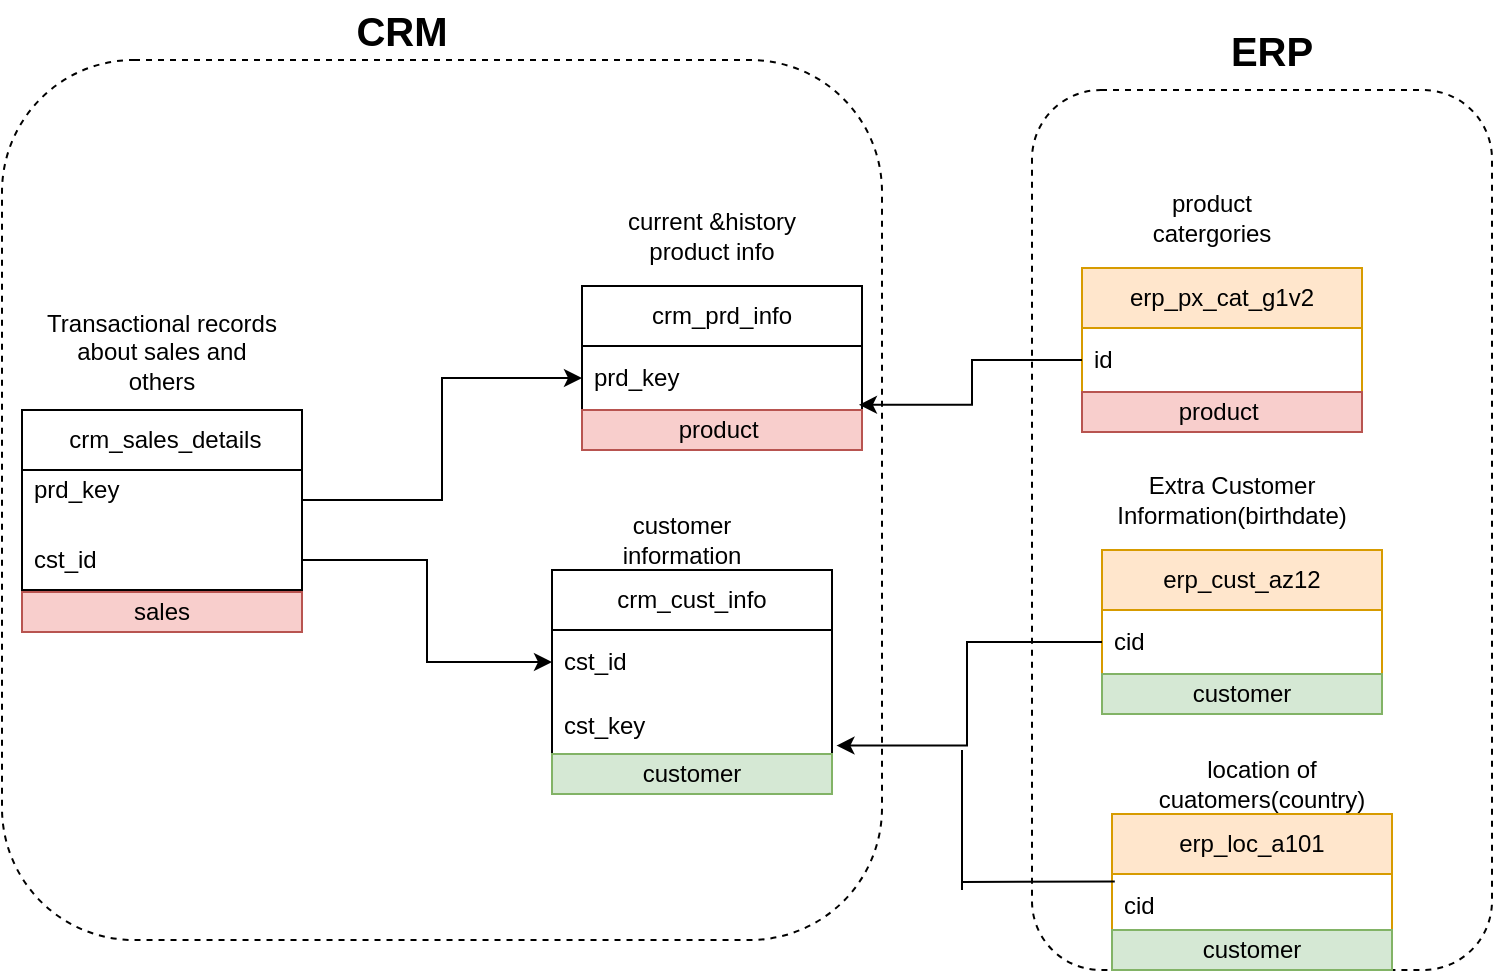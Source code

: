 <mxfile version="27.0.4">
  <diagram name="Page-1" id="ZpU2-6PbXb3Sw0firr_f">
    <mxGraphModel dx="1042" dy="562" grid="1" gridSize="10" guides="1" tooltips="1" connect="1" arrows="1" fold="1" page="1" pageScale="1" pageWidth="850" pageHeight="1100" math="0" shadow="0">
      <root>
        <mxCell id="0" />
        <mxCell id="1" parent="0" />
        <mxCell id="Jr3PD9P-5Dn5Ex43VD1L-1" value="" style="rounded=1;whiteSpace=wrap;html=1;dashed=1;" vertex="1" parent="1">
          <mxGeometry x="595" y="130" width="230" height="440" as="geometry" />
        </mxCell>
        <mxCell id="Jr3PD9P-5Dn5Ex43VD1L-2" value="" style="rounded=1;whiteSpace=wrap;html=1;dashed=1;" vertex="1" parent="1">
          <mxGeometry x="80" y="115" width="440" height="440" as="geometry" />
        </mxCell>
        <mxCell id="Jr3PD9P-5Dn5Ex43VD1L-3" value="&lt;div&gt;&amp;nbsp;crm_cust_info&amp;nbsp;&lt;/div&gt;" style="swimlane;fontStyle=0;childLayout=stackLayout;horizontal=1;startSize=30;horizontalStack=0;resizeParent=1;resizeParentMax=0;resizeLast=0;collapsible=1;marginBottom=0;whiteSpace=wrap;html=1;" vertex="1" parent="1">
          <mxGeometry x="355" y="370" width="140" height="94" as="geometry" />
        </mxCell>
        <mxCell id="Jr3PD9P-5Dn5Ex43VD1L-4" value="cst_id" style="text;strokeColor=none;fillColor=none;align=left;verticalAlign=middle;spacingLeft=4;spacingRight=4;overflow=hidden;points=[[0,0.5],[1,0.5]];portConstraint=eastwest;rotatable=0;whiteSpace=wrap;html=1;" vertex="1" parent="Jr3PD9P-5Dn5Ex43VD1L-3">
          <mxGeometry y="30" width="140" height="32" as="geometry" />
        </mxCell>
        <mxCell id="Jr3PD9P-5Dn5Ex43VD1L-5" value="cst_key" style="text;strokeColor=none;fillColor=none;align=left;verticalAlign=middle;spacingLeft=4;spacingRight=4;overflow=hidden;points=[[0,0.5],[1,0.5]];portConstraint=eastwest;rotatable=0;whiteSpace=wrap;html=1;" vertex="1" parent="Jr3PD9P-5Dn5Ex43VD1L-3">
          <mxGeometry y="62" width="140" height="32" as="geometry" />
        </mxCell>
        <mxCell id="Jr3PD9P-5Dn5Ex43VD1L-6" value="customer information" style="text;html=1;align=center;verticalAlign=middle;whiteSpace=wrap;rounded=0;" vertex="1" parent="1">
          <mxGeometry x="390" y="340" width="60" height="30" as="geometry" />
        </mxCell>
        <mxCell id="Jr3PD9P-5Dn5Ex43VD1L-7" value="current &amp;amp;history product info" style="text;html=1;align=center;verticalAlign=middle;whiteSpace=wrap;rounded=0;" vertex="1" parent="1">
          <mxGeometry x="385" y="188" width="100" height="30" as="geometry" />
        </mxCell>
        <mxCell id="Jr3PD9P-5Dn5Ex43VD1L-8" value="&lt;div&gt;&amp;nbsp;crm_prd_info&amp;nbsp;&lt;/div&gt;" style="swimlane;fontStyle=0;childLayout=stackLayout;horizontal=1;startSize=30;horizontalStack=0;resizeParent=1;resizeParentMax=0;resizeLast=0;collapsible=1;marginBottom=0;whiteSpace=wrap;html=1;" vertex="1" parent="1">
          <mxGeometry x="370" y="228" width="140" height="62" as="geometry">
            <mxRectangle x="370" y="240" width="120" height="30" as="alternateBounds" />
          </mxGeometry>
        </mxCell>
        <mxCell id="Jr3PD9P-5Dn5Ex43VD1L-9" value="prd_key" style="text;strokeColor=none;fillColor=none;align=left;verticalAlign=middle;spacingLeft=4;spacingRight=4;overflow=hidden;points=[[0,0.5],[1,0.5]];portConstraint=eastwest;rotatable=0;whiteSpace=wrap;html=1;" vertex="1" parent="Jr3PD9P-5Dn5Ex43VD1L-8">
          <mxGeometry y="30" width="140" height="32" as="geometry" />
        </mxCell>
        <mxCell id="Jr3PD9P-5Dn5Ex43VD1L-10" value="&lt;div&gt;&amp;nbsp;crm_sales_details&lt;/div&gt;" style="swimlane;fontStyle=0;childLayout=stackLayout;horizontal=1;startSize=30;horizontalStack=0;resizeParent=1;resizeParentMax=0;resizeLast=0;collapsible=1;marginBottom=0;whiteSpace=wrap;html=1;" vertex="1" parent="1">
          <mxGeometry x="90" y="290" width="140" height="90" as="geometry">
            <mxRectangle x="370" y="240" width="120" height="30" as="alternateBounds" />
          </mxGeometry>
        </mxCell>
        <mxCell id="Jr3PD9P-5Dn5Ex43VD1L-11" value="prd_key&lt;div&gt;&lt;br&gt;&lt;/div&gt;" style="text;strokeColor=none;fillColor=none;align=left;verticalAlign=middle;spacingLeft=4;spacingRight=4;overflow=hidden;points=[[0,0.5],[1,0.5]];portConstraint=eastwest;rotatable=0;whiteSpace=wrap;html=1;" vertex="1" parent="Jr3PD9P-5Dn5Ex43VD1L-10">
          <mxGeometry y="30" width="140" height="30" as="geometry" />
        </mxCell>
        <mxCell id="Jr3PD9P-5Dn5Ex43VD1L-12" value="cst_id" style="text;strokeColor=none;fillColor=none;align=left;verticalAlign=middle;spacingLeft=4;spacingRight=4;overflow=hidden;points=[[0,0.5],[1,0.5]];portConstraint=eastwest;rotatable=0;whiteSpace=wrap;html=1;" vertex="1" parent="Jr3PD9P-5Dn5Ex43VD1L-10">
          <mxGeometry y="60" width="140" height="30" as="geometry" />
        </mxCell>
        <mxCell id="Jr3PD9P-5Dn5Ex43VD1L-13" value="Transactional records about sales and others" style="text;html=1;align=center;verticalAlign=middle;whiteSpace=wrap;rounded=0;" vertex="1" parent="1">
          <mxGeometry x="100" y="241" width="120" height="40" as="geometry" />
        </mxCell>
        <mxCell id="Jr3PD9P-5Dn5Ex43VD1L-14" style="edgeStyle=orthogonalEdgeStyle;rounded=0;orthogonalLoop=1;jettySize=auto;html=1;entryX=0;entryY=0.5;entryDx=0;entryDy=0;" edge="1" parent="1" source="Jr3PD9P-5Dn5Ex43VD1L-12" target="Jr3PD9P-5Dn5Ex43VD1L-4">
          <mxGeometry relative="1" as="geometry" />
        </mxCell>
        <mxCell id="Jr3PD9P-5Dn5Ex43VD1L-15" style="edgeStyle=orthogonalEdgeStyle;rounded=0;orthogonalLoop=1;jettySize=auto;html=1;exitX=1;exitY=0.5;exitDx=0;exitDy=0;entryX=0;entryY=0.5;entryDx=0;entryDy=0;" edge="1" parent="1" source="Jr3PD9P-5Dn5Ex43VD1L-11" target="Jr3PD9P-5Dn5Ex43VD1L-9">
          <mxGeometry relative="1" as="geometry" />
        </mxCell>
        <mxCell id="Jr3PD9P-5Dn5Ex43VD1L-16" value="Extra Customer Information(birthdate)" style="text;html=1;align=center;verticalAlign=middle;whiteSpace=wrap;rounded=0;" vertex="1" parent="1">
          <mxGeometry x="645" y="320" width="100" height="30" as="geometry" />
        </mxCell>
        <mxCell id="Jr3PD9P-5Dn5Ex43VD1L-17" value="&lt;div&gt;erp_cust_az12&lt;/div&gt;" style="swimlane;fontStyle=0;childLayout=stackLayout;horizontal=1;startSize=30;horizontalStack=0;resizeParent=1;resizeParentMax=0;resizeLast=0;collapsible=1;marginBottom=0;whiteSpace=wrap;html=1;fillColor=#ffe6cc;strokeColor=#d79b00;" vertex="1" parent="1">
          <mxGeometry x="630" y="360" width="140" height="62" as="geometry">
            <mxRectangle x="370" y="240" width="120" height="30" as="alternateBounds" />
          </mxGeometry>
        </mxCell>
        <mxCell id="Jr3PD9P-5Dn5Ex43VD1L-18" value="cid" style="text;strokeColor=none;fillColor=none;align=left;verticalAlign=middle;spacingLeft=4;spacingRight=4;overflow=hidden;points=[[0,0.5],[1,0.5]];portConstraint=eastwest;rotatable=0;whiteSpace=wrap;html=1;" vertex="1" parent="Jr3PD9P-5Dn5Ex43VD1L-17">
          <mxGeometry y="30" width="140" height="32" as="geometry" />
        </mxCell>
        <mxCell id="Jr3PD9P-5Dn5Ex43VD1L-19" value="location of cuatomers(country)" style="text;html=1;align=center;verticalAlign=middle;whiteSpace=wrap;rounded=0;" vertex="1" parent="1">
          <mxGeometry x="660" y="462" width="100" height="30" as="geometry" />
        </mxCell>
        <mxCell id="Jr3PD9P-5Dn5Ex43VD1L-20" value="&lt;div&gt;erp_loc_a101&lt;/div&gt;" style="swimlane;fontStyle=0;childLayout=stackLayout;horizontal=1;startSize=30;horizontalStack=0;resizeParent=1;resizeParentMax=0;resizeLast=0;collapsible=1;marginBottom=0;whiteSpace=wrap;html=1;fillColor=#ffe6cc;strokeColor=#d79b00;" vertex="1" parent="1">
          <mxGeometry x="635" y="492" width="140" height="62" as="geometry">
            <mxRectangle x="370" y="240" width="120" height="30" as="alternateBounds" />
          </mxGeometry>
        </mxCell>
        <mxCell id="Jr3PD9P-5Dn5Ex43VD1L-21" style="edgeStyle=orthogonalEdgeStyle;rounded=0;orthogonalLoop=1;jettySize=auto;html=1;exitX=0;exitY=0.5;exitDx=0;exitDy=0;entryX=0;entryY=0.5;entryDx=0;entryDy=0;" edge="1" parent="Jr3PD9P-5Dn5Ex43VD1L-20" source="Jr3PD9P-5Dn5Ex43VD1L-22" target="Jr3PD9P-5Dn5Ex43VD1L-22">
          <mxGeometry relative="1" as="geometry">
            <mxPoint x="-75" y="-32" as="targetPoint" />
          </mxGeometry>
        </mxCell>
        <mxCell id="Jr3PD9P-5Dn5Ex43VD1L-22" value="cid" style="text;strokeColor=none;fillColor=none;align=left;verticalAlign=middle;spacingLeft=4;spacingRight=4;overflow=hidden;points=[[0,0.5],[1,0.5]];portConstraint=eastwest;rotatable=0;whiteSpace=wrap;html=1;" vertex="1" parent="Jr3PD9P-5Dn5Ex43VD1L-20">
          <mxGeometry y="30" width="140" height="32" as="geometry" />
        </mxCell>
        <mxCell id="Jr3PD9P-5Dn5Ex43VD1L-23" style="edgeStyle=orthogonalEdgeStyle;rounded=0;orthogonalLoop=1;jettySize=auto;html=1;entryX=1.016;entryY=0.806;entryDx=0;entryDy=0;entryPerimeter=0;" edge="1" parent="1" source="Jr3PD9P-5Dn5Ex43VD1L-18" target="Jr3PD9P-5Dn5Ex43VD1L-5">
          <mxGeometry relative="1" as="geometry" />
        </mxCell>
        <mxCell id="Jr3PD9P-5Dn5Ex43VD1L-24" value="" style="endArrow=none;html=1;rounded=0;" edge="1" parent="1">
          <mxGeometry width="50" height="50" relative="1" as="geometry">
            <mxPoint x="560" y="530" as="sourcePoint" />
            <mxPoint x="560" y="460" as="targetPoint" />
          </mxGeometry>
        </mxCell>
        <mxCell id="Jr3PD9P-5Dn5Ex43VD1L-25" value="" style="endArrow=none;html=1;rounded=0;entryX=0.01;entryY=0.119;entryDx=0;entryDy=0;entryPerimeter=0;" edge="1" parent="1" target="Jr3PD9P-5Dn5Ex43VD1L-22">
          <mxGeometry width="50" height="50" relative="1" as="geometry">
            <mxPoint x="560" y="526" as="sourcePoint" />
            <mxPoint x="570" y="460" as="targetPoint" />
          </mxGeometry>
        </mxCell>
        <mxCell id="Jr3PD9P-5Dn5Ex43VD1L-26" value="product catergories" style="text;html=1;align=center;verticalAlign=middle;whiteSpace=wrap;rounded=0;" vertex="1" parent="1">
          <mxGeometry x="635" y="179" width="100" height="30" as="geometry" />
        </mxCell>
        <mxCell id="Jr3PD9P-5Dn5Ex43VD1L-27" value="&lt;div&gt;erp_px_cat_g1v2&lt;/div&gt;" style="swimlane;fontStyle=0;childLayout=stackLayout;horizontal=1;startSize=30;horizontalStack=0;resizeParent=1;resizeParentMax=0;resizeLast=0;collapsible=1;marginBottom=0;whiteSpace=wrap;html=1;fillColor=#ffe6cc;strokeColor=#d79b00;" vertex="1" parent="1">
          <mxGeometry x="620" y="219" width="140" height="62" as="geometry">
            <mxRectangle x="370" y="240" width="120" height="30" as="alternateBounds" />
          </mxGeometry>
        </mxCell>
        <mxCell id="Jr3PD9P-5Dn5Ex43VD1L-28" value="id" style="text;strokeColor=none;fillColor=none;align=left;verticalAlign=middle;spacingLeft=4;spacingRight=4;overflow=hidden;points=[[0,0.5],[1,0.5]];portConstraint=eastwest;rotatable=0;whiteSpace=wrap;html=1;" vertex="1" parent="Jr3PD9P-5Dn5Ex43VD1L-27">
          <mxGeometry y="30" width="140" height="32" as="geometry" />
        </mxCell>
        <mxCell id="Jr3PD9P-5Dn5Ex43VD1L-29" style="edgeStyle=orthogonalEdgeStyle;rounded=0;orthogonalLoop=1;jettySize=auto;html=1;entryX=0.989;entryY=0.919;entryDx=0;entryDy=0;entryPerimeter=0;" edge="1" parent="1" source="Jr3PD9P-5Dn5Ex43VD1L-28" target="Jr3PD9P-5Dn5Ex43VD1L-9">
          <mxGeometry relative="1" as="geometry" />
        </mxCell>
        <mxCell id="Jr3PD9P-5Dn5Ex43VD1L-30" value="&lt;font style=&quot;font-size: 20px;&quot;&gt;&lt;b&gt;CRM&lt;/b&gt;&lt;/font&gt;" style="text;html=1;align=center;verticalAlign=middle;whiteSpace=wrap;rounded=0;" vertex="1" parent="1">
          <mxGeometry x="250" y="85" width="60" height="30" as="geometry" />
        </mxCell>
        <mxCell id="Jr3PD9P-5Dn5Ex43VD1L-31" value="&lt;font style=&quot;font-size: 20px;&quot;&gt;&lt;b&gt;ERP&lt;/b&gt;&lt;/font&gt;" style="text;html=1;align=center;verticalAlign=middle;whiteSpace=wrap;rounded=0;" vertex="1" parent="1">
          <mxGeometry x="685" y="95" width="60" height="30" as="geometry" />
        </mxCell>
        <mxCell id="Jr3PD9P-5Dn5Ex43VD1L-32" value="product&amp;nbsp;" style="text;html=1;strokeColor=#b85450;fillColor=#f8cecc;align=center;verticalAlign=middle;whiteSpace=wrap;overflow=hidden;" vertex="1" parent="1">
          <mxGeometry x="370" y="290" width="140" height="20" as="geometry" />
        </mxCell>
        <mxCell id="Jr3PD9P-5Dn5Ex43VD1L-33" value="product&amp;nbsp;" style="text;html=1;strokeColor=#b85450;fillColor=#f8cecc;align=center;verticalAlign=middle;whiteSpace=wrap;overflow=hidden;" vertex="1" parent="1">
          <mxGeometry x="620" y="281" width="140" height="20" as="geometry" />
        </mxCell>
        <mxCell id="Jr3PD9P-5Dn5Ex43VD1L-34" value="customer" style="text;html=1;strokeColor=#82b366;fillColor=#d5e8d4;align=center;verticalAlign=middle;whiteSpace=wrap;overflow=hidden;" vertex="1" parent="1">
          <mxGeometry x="355" y="462" width="140" height="20" as="geometry" />
        </mxCell>
        <mxCell id="Jr3PD9P-5Dn5Ex43VD1L-35" value="customer" style="text;html=1;strokeColor=#82b366;fillColor=#d5e8d4;align=center;verticalAlign=middle;whiteSpace=wrap;overflow=hidden;" vertex="1" parent="1">
          <mxGeometry x="630" y="422" width="140" height="20" as="geometry" />
        </mxCell>
        <mxCell id="Jr3PD9P-5Dn5Ex43VD1L-36" value="customer" style="text;html=1;strokeColor=#82b366;fillColor=#d5e8d4;align=center;verticalAlign=middle;whiteSpace=wrap;overflow=hidden;" vertex="1" parent="1">
          <mxGeometry x="635" y="550" width="140" height="20" as="geometry" />
        </mxCell>
        <mxCell id="Jr3PD9P-5Dn5Ex43VD1L-37" value="sales" style="text;html=1;strokeColor=#b85450;fillColor=#f8cecc;align=center;verticalAlign=middle;whiteSpace=wrap;overflow=hidden;" vertex="1" parent="1">
          <mxGeometry x="90" y="381" width="140" height="20" as="geometry" />
        </mxCell>
      </root>
    </mxGraphModel>
  </diagram>
</mxfile>
